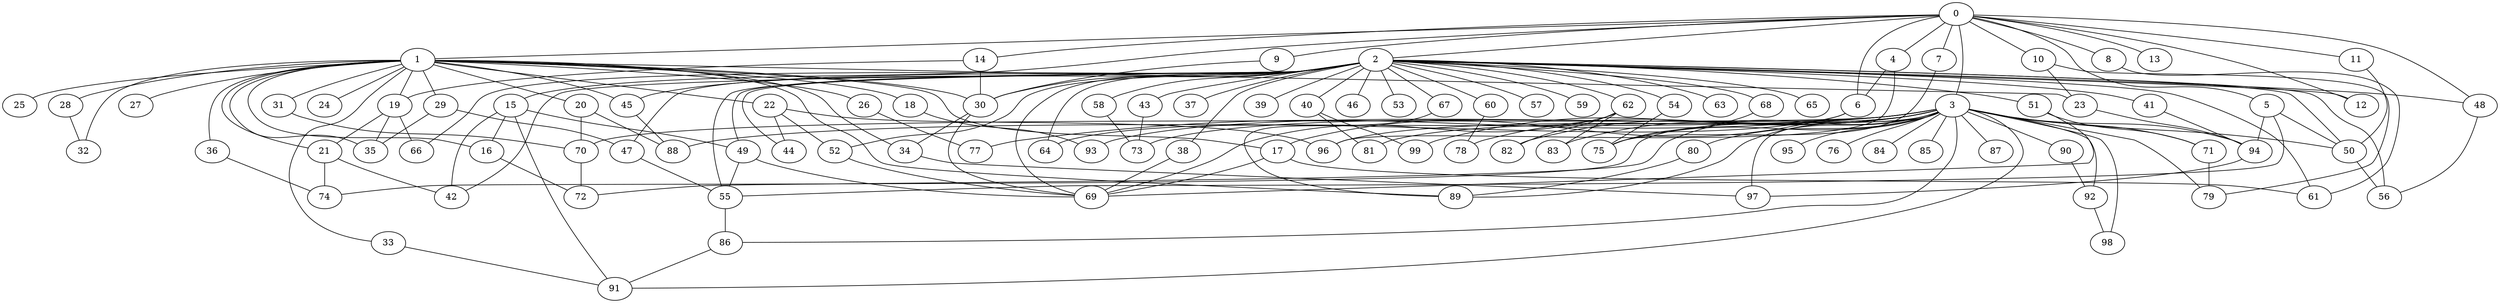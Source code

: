 
graph graphname {
    0 -- 1
0 -- 2
0 -- 3
0 -- 4
0 -- 5
0 -- 6
0 -- 7
0 -- 8
0 -- 9
0 -- 10
0 -- 11
0 -- 12
0 -- 13
0 -- 14
0 -- 15
0 -- 48
1 -- 16
1 -- 17
1 -- 18
1 -- 19
1 -- 20
1 -- 21
1 -- 22
1 -- 23
1 -- 24
1 -- 25
1 -- 26
1 -- 27
1 -- 28
1 -- 29
1 -- 30
1 -- 31
1 -- 32
1 -- 33
1 -- 34
1 -- 35
1 -- 36
1 -- 45
1 -- 89
2 -- 37
2 -- 38
2 -- 39
2 -- 40
2 -- 41
2 -- 42
2 -- 43
2 -- 44
2 -- 45
2 -- 46
2 -- 47
2 -- 48
2 -- 49
2 -- 50
2 -- 51
2 -- 52
2 -- 53
2 -- 54
2 -- 55
2 -- 56
2 -- 57
2 -- 58
2 -- 59
2 -- 60
2 -- 61
2 -- 62
2 -- 63
2 -- 64
2 -- 65
2 -- 66
2 -- 67
2 -- 68
2 -- 69
2 -- 30
2 -- 12
3 -- 70
3 -- 71
3 -- 72
3 -- 73
3 -- 74
3 -- 75
3 -- 76
3 -- 77
3 -- 78
3 -- 79
3 -- 80
3 -- 81
3 -- 82
3 -- 83
3 -- 84
3 -- 85
3 -- 86
3 -- 87
3 -- 88
3 -- 89
3 -- 90
3 -- 91
3 -- 92
3 -- 93
3 -- 94
3 -- 95
3 -- 96
3 -- 97
3 -- 98
3 -- 99
3 -- 50
4 -- 96
4 -- 6
5 -- 50
5 -- 94
5 -- 55
6 -- 64
6 -- 17
7 -- 75
8 -- 61
9 -- 30
10 -- 79
10 -- 23
11 -- 50
14 -- 30
14 -- 19
15 -- 42
15 -- 49
15 -- 91
15 -- 16
16 -- 72
17 -- 69
17 -- 61
18 -- 93
19 -- 66
19 -- 21
19 -- 35
20 -- 88
20 -- 70
21 -- 42
21 -- 74
22 -- 44
22 -- 96
22 -- 52
23 -- 94
26 -- 77
28 -- 32
29 -- 35
29 -- 47
30 -- 34
30 -- 69
31 -- 70
33 -- 91
34 -- 97
36 -- 74
38 -- 69
40 -- 99
40 -- 81
41 -- 94
43 -- 73
45 -- 88
47 -- 55
48 -- 56
49 -- 69
49 -- 55
50 -- 56
51 -- 71
51 -- 69
52 -- 69
54 -- 75
55 -- 86
58 -- 73
60 -- 78
62 -- 69
62 -- 83
62 -- 82
67 -- 89
68 -- 75
70 -- 72
71 -- 79
80 -- 89
86 -- 91
90 -- 92
92 -- 98
94 -- 97

}
